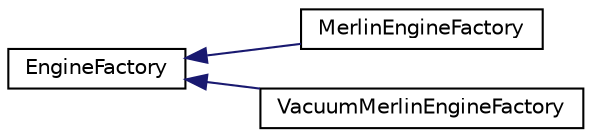 digraph "Graphical Class Hierarchy"
{
 // LATEX_PDF_SIZE
  edge [fontname="Helvetica",fontsize="10",labelfontname="Helvetica",labelfontsize="10"];
  node [fontname="Helvetica",fontsize="10",shape=record];
  rankdir="LR";
  Node0 [label="EngineFactory",height=0.2,width=0.4,color="black", fillcolor="white", style="filled",URL="$classEngineFactory.html",tooltip=" "];
  Node0 -> Node1 [dir="back",color="midnightblue",fontsize="10",style="solid",fontname="Helvetica"];
  Node1 [label="MerlinEngineFactory",height=0.2,width=0.4,color="black", fillcolor="white", style="filled",URL="$classMerlinEngineFactory.html",tooltip=" "];
  Node0 -> Node2 [dir="back",color="midnightblue",fontsize="10",style="solid",fontname="Helvetica"];
  Node2 [label="VacuumMerlinEngineFactory",height=0.2,width=0.4,color="black", fillcolor="white", style="filled",URL="$classVacuumMerlinEngineFactory.html",tooltip=" "];
}
